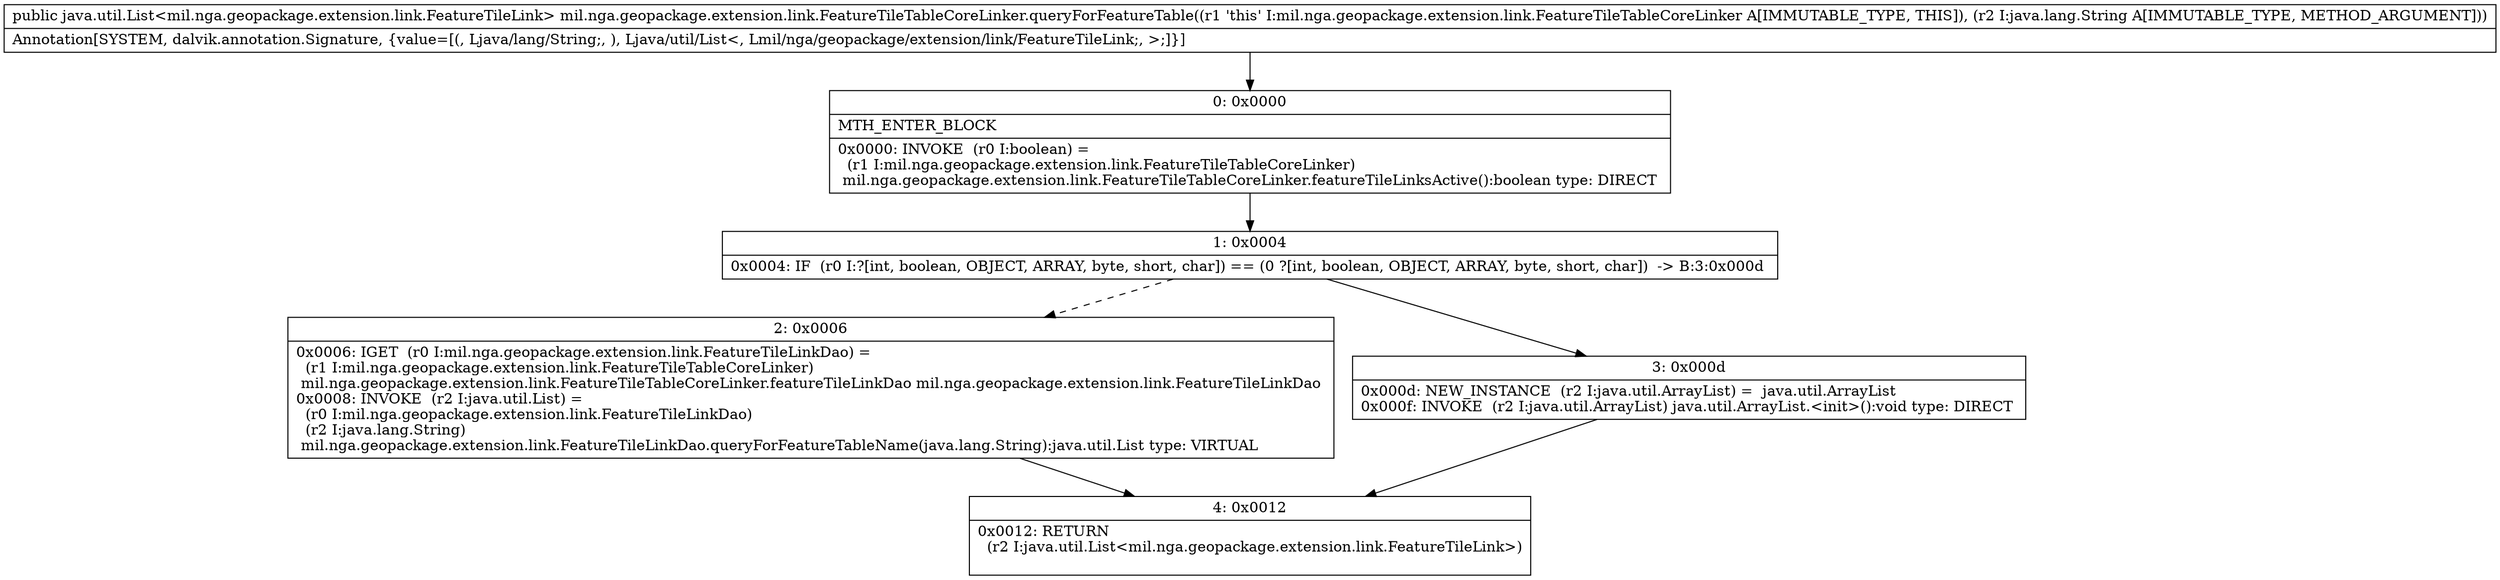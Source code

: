 digraph "CFG formil.nga.geopackage.extension.link.FeatureTileTableCoreLinker.queryForFeatureTable(Ljava\/lang\/String;)Ljava\/util\/List;" {
Node_0 [shape=record,label="{0\:\ 0x0000|MTH_ENTER_BLOCK\l|0x0000: INVOKE  (r0 I:boolean) = \l  (r1 I:mil.nga.geopackage.extension.link.FeatureTileTableCoreLinker)\l mil.nga.geopackage.extension.link.FeatureTileTableCoreLinker.featureTileLinksActive():boolean type: DIRECT \l}"];
Node_1 [shape=record,label="{1\:\ 0x0004|0x0004: IF  (r0 I:?[int, boolean, OBJECT, ARRAY, byte, short, char]) == (0 ?[int, boolean, OBJECT, ARRAY, byte, short, char])  \-\> B:3:0x000d \l}"];
Node_2 [shape=record,label="{2\:\ 0x0006|0x0006: IGET  (r0 I:mil.nga.geopackage.extension.link.FeatureTileLinkDao) = \l  (r1 I:mil.nga.geopackage.extension.link.FeatureTileTableCoreLinker)\l mil.nga.geopackage.extension.link.FeatureTileTableCoreLinker.featureTileLinkDao mil.nga.geopackage.extension.link.FeatureTileLinkDao \l0x0008: INVOKE  (r2 I:java.util.List) = \l  (r0 I:mil.nga.geopackage.extension.link.FeatureTileLinkDao)\l  (r2 I:java.lang.String)\l mil.nga.geopackage.extension.link.FeatureTileLinkDao.queryForFeatureTableName(java.lang.String):java.util.List type: VIRTUAL \l}"];
Node_3 [shape=record,label="{3\:\ 0x000d|0x000d: NEW_INSTANCE  (r2 I:java.util.ArrayList) =  java.util.ArrayList \l0x000f: INVOKE  (r2 I:java.util.ArrayList) java.util.ArrayList.\<init\>():void type: DIRECT \l}"];
Node_4 [shape=record,label="{4\:\ 0x0012|0x0012: RETURN  \l  (r2 I:java.util.List\<mil.nga.geopackage.extension.link.FeatureTileLink\>)\l \l}"];
MethodNode[shape=record,label="{public java.util.List\<mil.nga.geopackage.extension.link.FeatureTileLink\> mil.nga.geopackage.extension.link.FeatureTileTableCoreLinker.queryForFeatureTable((r1 'this' I:mil.nga.geopackage.extension.link.FeatureTileTableCoreLinker A[IMMUTABLE_TYPE, THIS]), (r2 I:java.lang.String A[IMMUTABLE_TYPE, METHOD_ARGUMENT]))  | Annotation[SYSTEM, dalvik.annotation.Signature, \{value=[(, Ljava\/lang\/String;, ), Ljava\/util\/List\<, Lmil\/nga\/geopackage\/extension\/link\/FeatureTileLink;, \>;]\}]\l}"];
MethodNode -> Node_0;
Node_0 -> Node_1;
Node_1 -> Node_2[style=dashed];
Node_1 -> Node_3;
Node_2 -> Node_4;
Node_3 -> Node_4;
}

